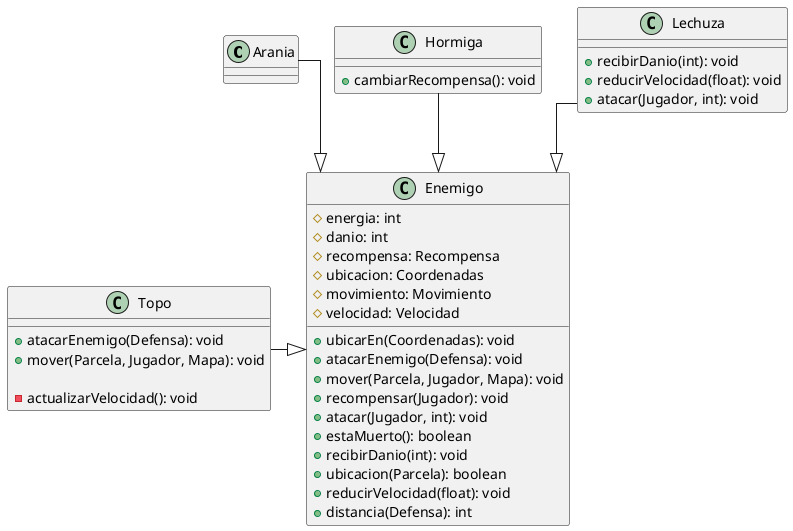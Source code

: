 @startuml
top to bottom direction
skinparam linetype ortho

class Arania {
}
class Enemigo {
  # energia: int
  # danio: int
  # recompensa: Recompensa
  # ubicacion: Coordenadas
  # movimiento: Movimiento
  # velocidad: Velocidad

  + ubicarEn(Coordenadas): void
  + atacarEnemigo(Defensa): void
  + mover(Parcela, Jugador, Mapa): void
  + recompensar(Jugador): void
  + atacar(Jugador, int): void
  + estaMuerto(): boolean
  + recibirDanio(int): void
  + ubicacion(Parcela): boolean
  + reducirVelocidad(float): void
  + distancia(Defensa): int
}
class Hormiga {
  + cambiarRecompensa(): void
}
class Lechuza {
  + recibirDanio(int): void
  + reducirVelocidad(float): void
  + atacar(Jugador, int): void
}
class Topo {
  + atacarEnemigo(Defensa): void
  + mover(Parcela, Jugador, Mapa): void

  - actualizarVelocidad(): void
}

Arania   --|>  Enemigo
Hormiga  --|>  Enemigo
Lechuza  --|>  Enemigo
Topo     -|>  Enemigo
@enduml
